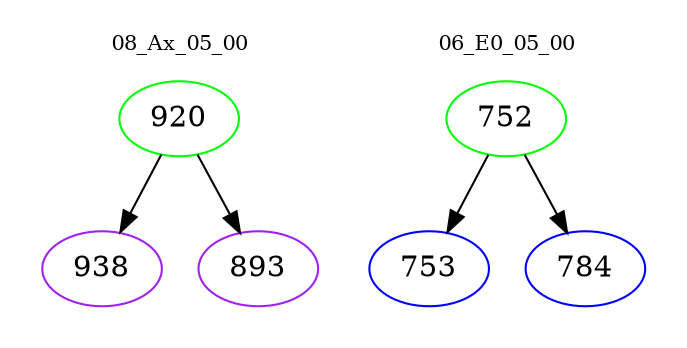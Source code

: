 digraph{
subgraph cluster_0 {
color = white
label = "08_Ax_05_00";
fontsize=10;
T0_920 [label="920", color="green"]
T0_920 -> T0_938 [color="black"]
T0_938 [label="938", color="purple"]
T0_920 -> T0_893 [color="black"]
T0_893 [label="893", color="purple"]
}
subgraph cluster_1 {
color = white
label = "06_E0_05_00";
fontsize=10;
T1_752 [label="752", color="green"]
T1_752 -> T1_753 [color="black"]
T1_753 [label="753", color="blue"]
T1_752 -> T1_784 [color="black"]
T1_784 [label="784", color="blue"]
}
}
